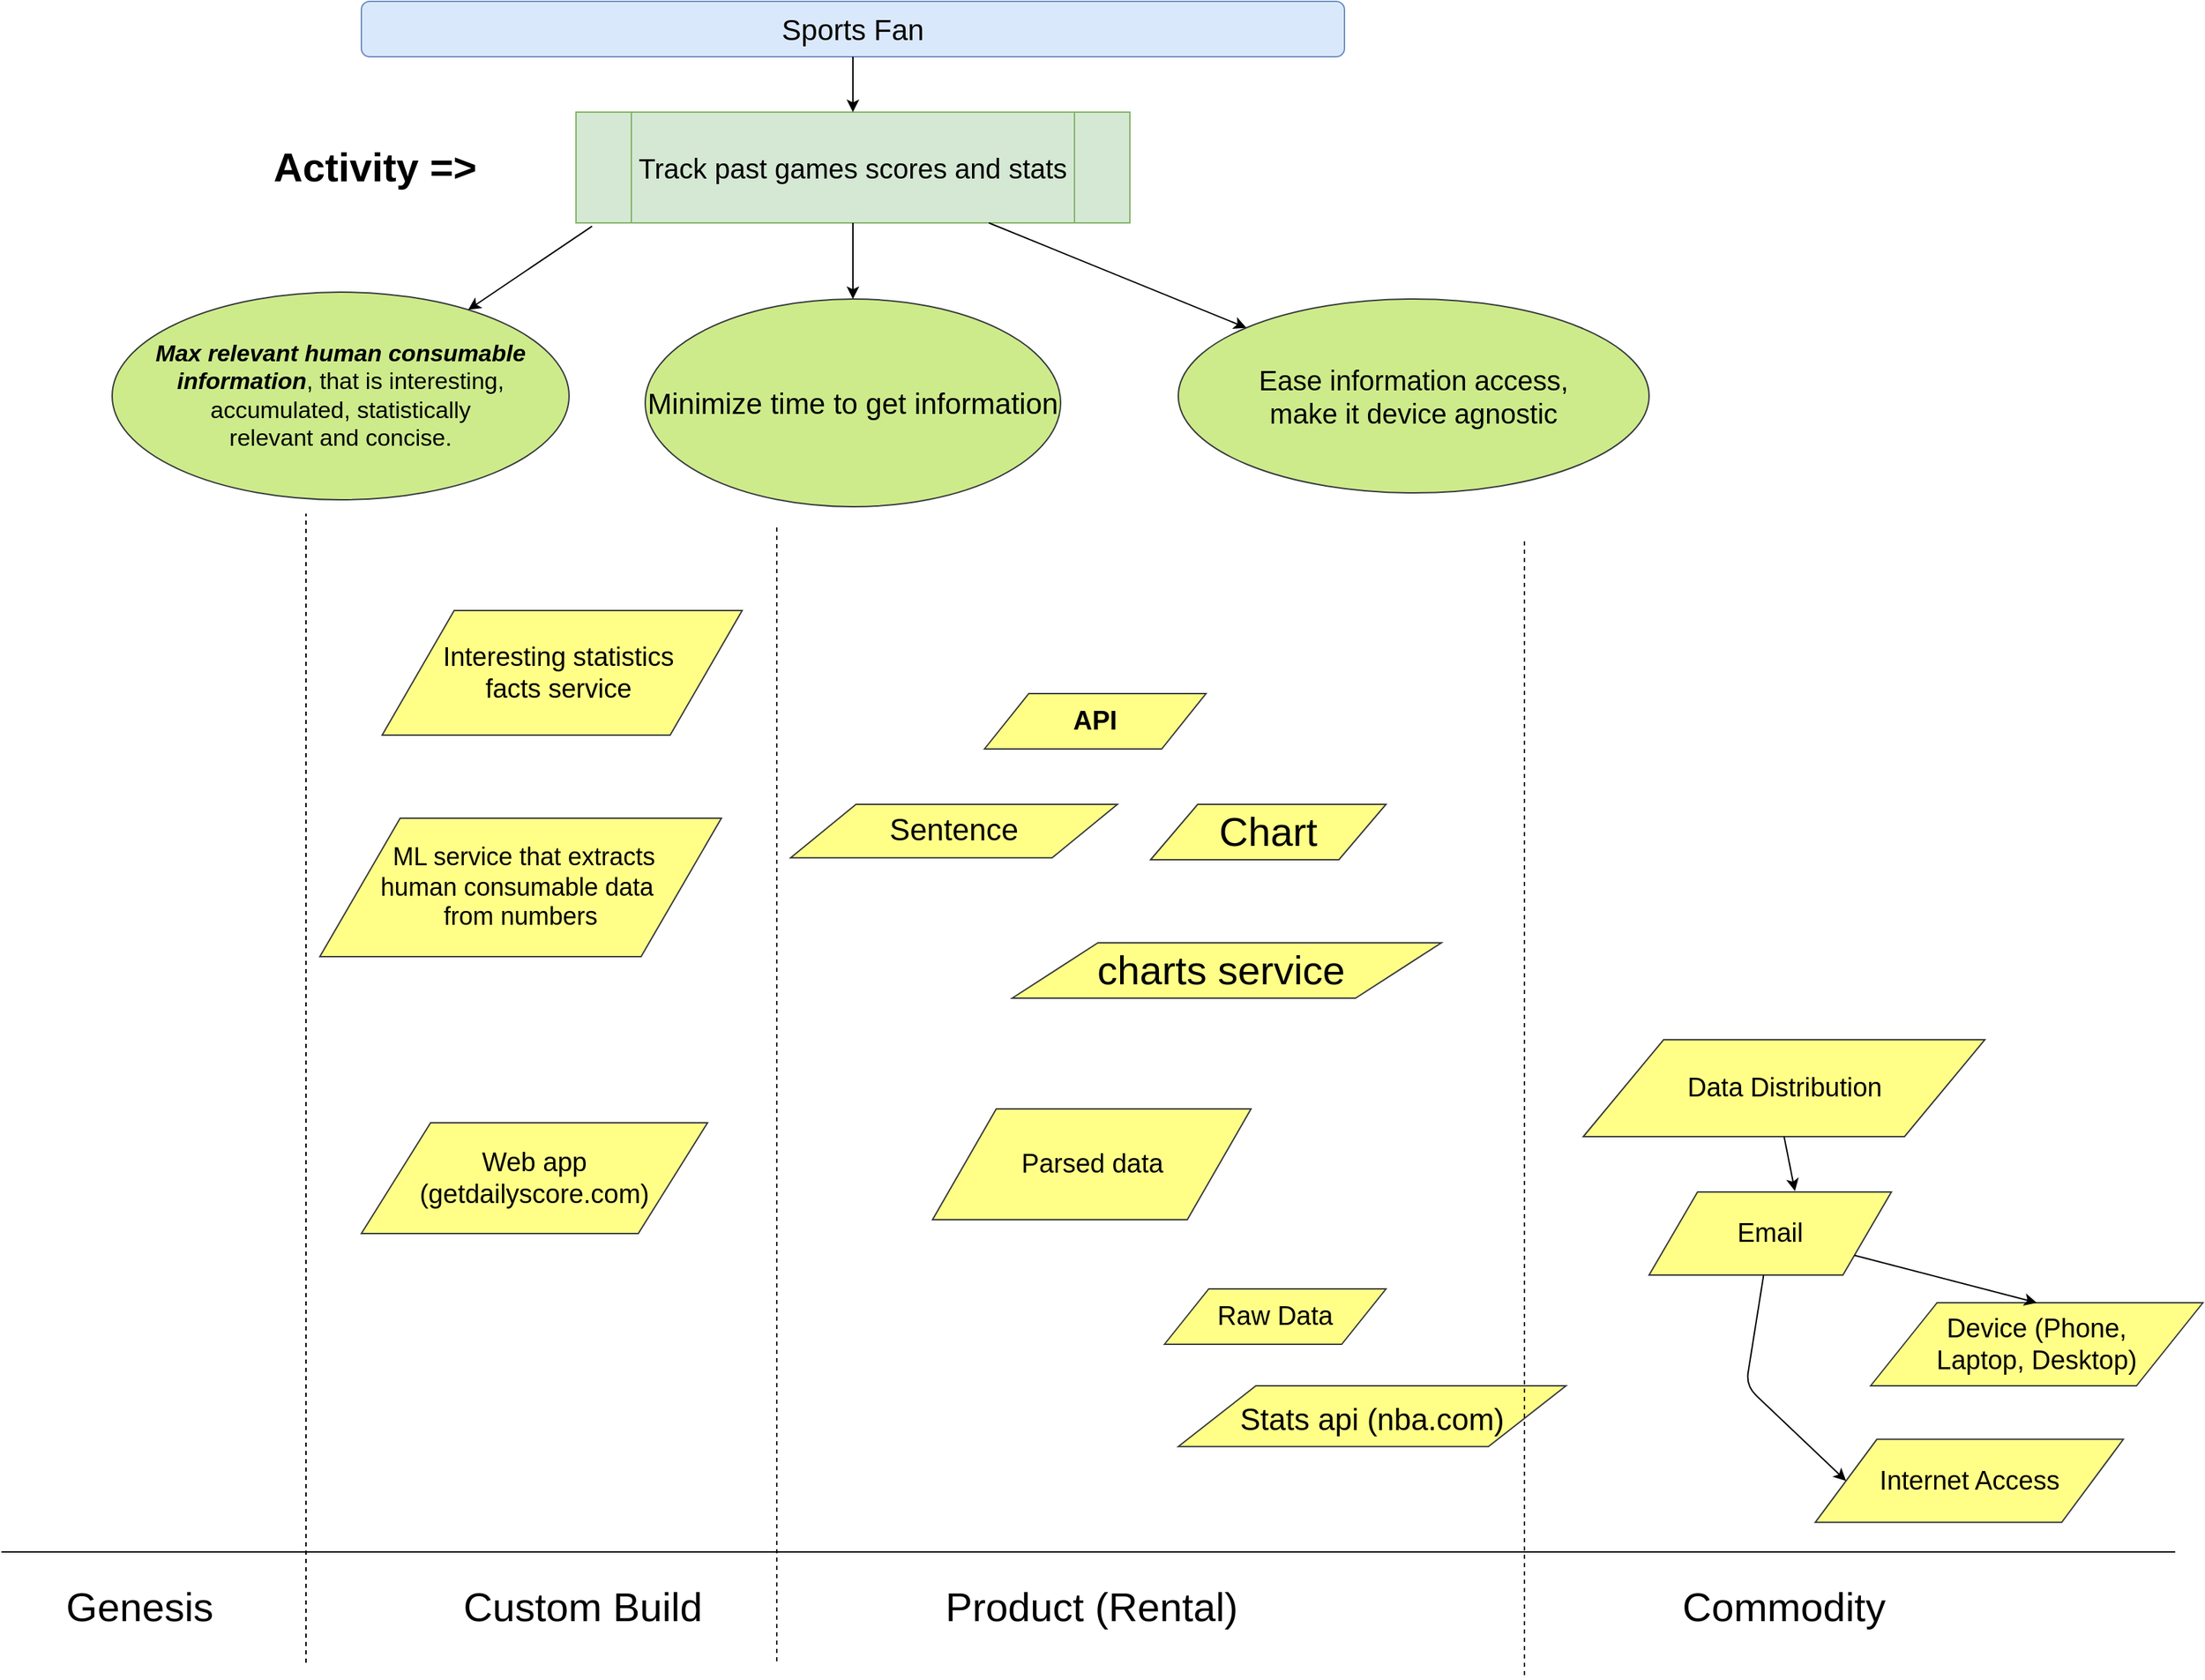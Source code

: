 <mxfile version="12.5.1" type="device"><diagram name="Page-1" id="42789a77-a242-8287-6e28-9cd8cfd52e62"><mxGraphModel dx="1730" dy="1763" grid="1" gridSize="10" guides="1" tooltips="1" connect="1" arrows="1" fold="1" page="1" pageScale="1" pageWidth="1100" pageHeight="850" background="#ffffff" math="0" shadow="0"><root><mxCell id="0"/><mxCell id="1" parent="0"/><mxCell id="Sqfoyh81WpPyErl1hCWX-1" value="Sports Fan" style="rounded=1;whiteSpace=wrap;html=1;fillColor=#dae8fc;strokeColor=#6c8ebf;fontSize=21;" parent="1" vertex="1"><mxGeometry x="300" y="-130" width="710" height="40" as="geometry"/></mxCell><mxCell id="Sqfoyh81WpPyErl1hCWX-2" value="Activity =&amp;gt;" style="text;html=1;strokeColor=none;fillColor=none;align=center;verticalAlign=middle;whiteSpace=wrap;rounded=0;fontStyle=1;fontSize=29;" parent="1" vertex="1"><mxGeometry x="180" y="-42.5" width="260" height="65" as="geometry"/></mxCell><mxCell id="Sqfoyh81WpPyErl1hCWX-3" value="Track past games scores and stats" style="shape=process;whiteSpace=wrap;html=1;backgroundOutline=1;fillColor=#d5e8d4;strokeColor=#82b366;fontSize=20;fontStyle=0" parent="1" vertex="1"><mxGeometry x="455" y="-50" width="400" height="80" as="geometry"/></mxCell><mxCell id="Sqfoyh81WpPyErl1hCWX-4" value="&lt;span style=&quot;font-size: 17px&quot;&gt;&lt;b style=&quot;font-style: italic ; font-size: 17px&quot;&gt;Max relevant human consumable &lt;br&gt;information&lt;/b&gt;&lt;/span&gt;, that is interesting, accumulated, statistically &lt;br&gt;relevant and concise." style="ellipse;whiteSpace=wrap;html=1;fillColor=#cdeb8b;strokeColor=#36393d;fontSize=17;" parent="1" vertex="1"><mxGeometry x="120" y="80" width="330" height="150" as="geometry"/></mxCell><mxCell id="Sqfoyh81WpPyErl1hCWX-7" value="Minimize time to get information" style="ellipse;whiteSpace=wrap;html=1;fillColor=#cdeb8b;strokeColor=#36393d;fontSize=21;" parent="1" vertex="1"><mxGeometry x="505" y="85" width="300" height="150" as="geometry"/></mxCell><mxCell id="Sqfoyh81WpPyErl1hCWX-8" value="Ease information access, &lt;br&gt;make it device agnostic" style="ellipse;whiteSpace=wrap;html=1;fillColor=#cdeb8b;strokeColor=#36393d;fontSize=20;" parent="1" vertex="1"><mxGeometry x="890" y="85" width="340" height="140" as="geometry"/></mxCell><mxCell id="Sqfoyh81WpPyErl1hCWX-10" value="" style="endArrow=classic;html=1;exitX=0.029;exitY=1.03;exitDx=0;exitDy=0;exitPerimeter=0;" parent="1" source="Sqfoyh81WpPyErl1hCWX-3" target="Sqfoyh81WpPyErl1hCWX-4" edge="1"><mxGeometry width="50" height="50" relative="1" as="geometry"><mxPoint x="180" y="30" as="sourcePoint"/><mxPoint x="-30" y="340" as="targetPoint"/></mxGeometry></mxCell><mxCell id="Sqfoyh81WpPyErl1hCWX-11" value="" style="endArrow=classic;html=1;" parent="1" source="Sqfoyh81WpPyErl1hCWX-3" target="Sqfoyh81WpPyErl1hCWX-7" edge="1"><mxGeometry width="50" height="50" relative="1" as="geometry"><mxPoint x="-90" y="270" as="sourcePoint"/><mxPoint x="-40" y="220" as="targetPoint"/></mxGeometry></mxCell><mxCell id="Sqfoyh81WpPyErl1hCWX-12" value="" style="endArrow=classic;html=1;" parent="1" source="Sqfoyh81WpPyErl1hCWX-3" target="Sqfoyh81WpPyErl1hCWX-8" edge="1"><mxGeometry width="50" height="50" relative="1" as="geometry"><mxPoint x="-90" y="270" as="sourcePoint"/><mxPoint x="-40" y="220" as="targetPoint"/></mxGeometry></mxCell><mxCell id="Sqfoyh81WpPyErl1hCWX-14" value="" style="endArrow=classic;html=1;fontSize=19;" parent="1" source="Sqfoyh81WpPyErl1hCWX-1" target="Sqfoyh81WpPyErl1hCWX-3" edge="1"><mxGeometry width="50" height="50" relative="1" as="geometry"><mxPoint x="-90" y="270" as="sourcePoint"/><mxPoint x="-40" y="220" as="targetPoint"/></mxGeometry></mxCell><mxCell id="Sqfoyh81WpPyErl1hCWX-22" value="Parsed data" style="shape=parallelogram;perimeter=parallelogramPerimeter;whiteSpace=wrap;html=1;fontSize=19;fillColor=#ffff88;strokeColor=#36393d;" parent="1" vertex="1"><mxGeometry x="712.5" y="670" width="230" height="80" as="geometry"/></mxCell><mxCell id="Sqfoyh81WpPyErl1hCWX-27" value="Email" style="shape=parallelogram;perimeter=parallelogramPerimeter;whiteSpace=wrap;html=1;fontSize=19;fillColor=#ffff88;strokeColor=#36393d;" parent="1" vertex="1"><mxGeometry x="1230" y="730" width="175" height="60" as="geometry"/></mxCell><mxCell id="Sqfoyh81WpPyErl1hCWX-29" value="Device (Phone, &lt;br&gt;Laptop, Desktop)" style="shape=parallelogram;perimeter=parallelogramPerimeter;whiteSpace=wrap;html=1;fontSize=19;fillColor=#ffff88;strokeColor=#36393d;" parent="1" vertex="1"><mxGeometry x="1390" y="810" width="240" height="60" as="geometry"/></mxCell><mxCell id="Sqfoyh81WpPyErl1hCWX-30" value="Internet Access" style="shape=parallelogram;perimeter=parallelogramPerimeter;whiteSpace=wrap;html=1;fontSize=19;fillColor=#ffff88;strokeColor=#36393d;" parent="1" vertex="1"><mxGeometry x="1350" y="908.67" width="222.5" height="60" as="geometry"/></mxCell><mxCell id="Sqfoyh81WpPyErl1hCWX-31" value="" style="endArrow=classic;html=1;fontSize=19;entryX=0;entryY=0.5;entryDx=0;entryDy=0;" parent="1" source="Sqfoyh81WpPyErl1hCWX-27" target="Sqfoyh81WpPyErl1hCWX-30" edge="1"><mxGeometry width="50" height="50" relative="1" as="geometry"><mxPoint x="1080" y="960" as="sourcePoint"/><mxPoint x="1213.636" y="830" as="targetPoint"/><Array as="points"><mxPoint x="1300" y="870"/></Array></mxGeometry></mxCell><mxCell id="Sqfoyh81WpPyErl1hCWX-32" value="" style="endArrow=classic;html=1;fontSize=19;entryX=0.5;entryY=0;entryDx=0;entryDy=0;" parent="1" source="Sqfoyh81WpPyErl1hCWX-27" target="Sqfoyh81WpPyErl1hCWX-29" edge="1"><mxGeometry width="50" height="50" relative="1" as="geometry"><mxPoint x="1080" y="960" as="sourcePoint"/><mxPoint x="1435.226" y="833.467" as="targetPoint"/></mxGeometry></mxCell><mxCell id="Sqfoyh81WpPyErl1hCWX-33" value="" style="endArrow=none;html=1;fontSize=19;" parent="1" edge="1"><mxGeometry width="50" height="50" relative="1" as="geometry"><mxPoint x="40" y="990" as="sourcePoint"/><mxPoint x="1610" y="990" as="targetPoint"/></mxGeometry></mxCell><mxCell id="Sqfoyh81WpPyErl1hCWX-35" value="Genesis&lt;br style=&quot;font-size: 29px;&quot;&gt;" style="text;html=1;strokeColor=none;fillColor=none;align=center;verticalAlign=middle;whiteSpace=wrap;rounded=0;fontSize=29;" parent="1" vertex="1"><mxGeometry x="70" y="1020" width="140" height="20" as="geometry"/></mxCell><mxCell id="Sqfoyh81WpPyErl1hCWX-37" value="" style="endArrow=none;dashed=1;html=1;fontSize=21;" parent="1" edge="1"><mxGeometry width="50" height="50" relative="1" as="geometry"><mxPoint x="260" y="1070" as="sourcePoint"/><mxPoint x="260" y="240" as="targetPoint"/></mxGeometry></mxCell><mxCell id="Sqfoyh81WpPyErl1hCWX-41" value="Custom Build" style="text;html=1;strokeColor=none;fillColor=none;align=center;verticalAlign=middle;whiteSpace=wrap;rounded=0;fontSize=29;" parent="1" vertex="1"><mxGeometry x="350" y="1020" width="220" height="20" as="geometry"/></mxCell><mxCell id="Sqfoyh81WpPyErl1hCWX-43" value="" style="endArrow=none;dashed=1;html=1;fontSize=21;" parent="1" edge="1"><mxGeometry width="50" height="50" relative="1" as="geometry"><mxPoint x="600" y="250" as="sourcePoint"/><mxPoint x="600" y="1070" as="targetPoint"/></mxGeometry></mxCell><mxCell id="Sqfoyh81WpPyErl1hCWX-44" value="Product (Rental)" style="text;html=1;strokeColor=none;fillColor=none;align=center;verticalAlign=middle;whiteSpace=wrap;rounded=0;fontSize=29;" parent="1" vertex="1"><mxGeometry x="710" y="1000" width="235" height="60" as="geometry"/></mxCell><mxCell id="Sqfoyh81WpPyErl1hCWX-46" value="Commodity" style="text;html=1;strokeColor=none;fillColor=none;align=center;verticalAlign=middle;whiteSpace=wrap;rounded=0;fontSize=29;" parent="1" vertex="1"><mxGeometry x="1210" y="1000" width="235" height="60" as="geometry"/></mxCell><mxCell id="Sqfoyh81WpPyErl1hCWX-48" value="Data Distribution" style="shape=parallelogram;perimeter=parallelogramPerimeter;whiteSpace=wrap;html=1;fontSize=19;fillColor=#ffff88;strokeColor=#36393d;" parent="1" vertex="1"><mxGeometry x="1182.5" y="620" width="290" height="70" as="geometry"/></mxCell><mxCell id="Sqfoyh81WpPyErl1hCWX-50" value="" style="endArrow=classic;html=1;fontSize=29;entryX=0.602;entryY=-0.011;entryDx=0;entryDy=0;entryPerimeter=0;exitX=0.5;exitY=1;exitDx=0;exitDy=0;" parent="1" source="Sqfoyh81WpPyErl1hCWX-48" target="Sqfoyh81WpPyErl1hCWX-27" edge="1"><mxGeometry width="50" height="50" relative="1" as="geometry"><mxPoint x="30" y="1130" as="sourcePoint"/><mxPoint x="80" y="1080" as="targetPoint"/></mxGeometry></mxCell><mxCell id="Sqfoyh81WpPyErl1hCWX-54" value="charts service&amp;nbsp;" style="shape=parallelogram;perimeter=parallelogramPerimeter;whiteSpace=wrap;html=1;fontSize=29;fillColor=#ffff88;strokeColor=#36393d;" parent="1" vertex="1"><mxGeometry x="770" y="550" width="310" height="40" as="geometry"/></mxCell><mxCell id="Sqfoyh81WpPyErl1hCWX-59" value="&lt;font style=&quot;font-size: 22px&quot;&gt;Stats api (nba.com)&lt;/font&gt;" style="shape=parallelogram;perimeter=parallelogramPerimeter;whiteSpace=wrap;html=1;fontSize=29;fillColor=#ffff88;strokeColor=#36393d;" parent="1" vertex="1"><mxGeometry x="890" y="870" width="280" height="43.91" as="geometry"/></mxCell><mxCell id="Sqfoyh81WpPyErl1hCWX-64" value="Sentence" style="shape=parallelogram;perimeter=parallelogramPerimeter;whiteSpace=wrap;html=1;fontSize=22;fillColor=#ffff88;strokeColor=#36393d;" parent="1" vertex="1"><mxGeometry x="610" y="450.0" width="236" height="38.67" as="geometry"/></mxCell><mxCell id="Sqfoyh81WpPyErl1hCWX-65" value="&amp;nbsp;ML service that extracts&lt;br&gt;human consumable data&amp;nbsp;&lt;br&gt;from numbers" style="shape=parallelogram;perimeter=parallelogramPerimeter;whiteSpace=wrap;html=1;fontSize=18;fillColor=#ffff88;strokeColor=#36393d;" parent="1" vertex="1"><mxGeometry x="270" y="460" width="290" height="100" as="geometry"/></mxCell><mxCell id="lyD-HpiRpPjOEnl6V3W5-1" value="Interesting statistics&amp;nbsp;&lt;br&gt;facts service&amp;nbsp;" style="shape=parallelogram;perimeter=parallelogramPerimeter;whiteSpace=wrap;html=1;fontSize=19;fillColor=#ffff88;strokeColor=#36393d;" vertex="1" parent="1"><mxGeometry x="315" y="310" width="260" height="90" as="geometry"/></mxCell><mxCell id="lyD-HpiRpPjOEnl6V3W5-5" value="Web app &lt;br&gt;(getdailyscore.com)" style="shape=parallelogram;perimeter=parallelogramPerimeter;whiteSpace=wrap;html=1;fontSize=19;fillColor=#ffff88;strokeColor=#36393d;" vertex="1" parent="1"><mxGeometry x="300" y="680" width="250" height="80" as="geometry"/></mxCell><mxCell id="Sqfoyh81WpPyErl1hCWX-55" value="Chart" style="shape=parallelogram;perimeter=parallelogramPerimeter;whiteSpace=wrap;html=1;fontSize=29;fillColor=#ffff88;strokeColor=#36393d;" parent="1" vertex="1"><mxGeometry x="870" y="450.0" width="170" height="40" as="geometry"/></mxCell><mxCell id="lyD-HpiRpPjOEnl6V3W5-14" value="Raw Data" style="shape=parallelogram;perimeter=parallelogramPerimeter;whiteSpace=wrap;html=1;fontSize=19;fillColor=#ffff88;strokeColor=#36393d;" vertex="1" parent="1"><mxGeometry x="880" y="800" width="160" height="40" as="geometry"/></mxCell><mxCell id="lyD-HpiRpPjOEnl6V3W5-22" value="" style="endArrow=none;dashed=1;html=1;fontSize=21;" edge="1" parent="1"><mxGeometry width="50" height="50" relative="1" as="geometry"><mxPoint x="1140" y="260" as="sourcePoint"/><mxPoint x="1140" y="1080" as="targetPoint"/></mxGeometry></mxCell><mxCell id="lyD-HpiRpPjOEnl6V3W5-25" value="&lt;b&gt;API&lt;/b&gt;" style="shape=parallelogram;perimeter=parallelogramPerimeter;whiteSpace=wrap;html=1;fontSize=19;fillColor=#ffff88;strokeColor=#36393d;" vertex="1" parent="1"><mxGeometry x="750" y="370.0" width="160" height="40" as="geometry"/></mxCell></root></mxGraphModel></diagram></mxfile>